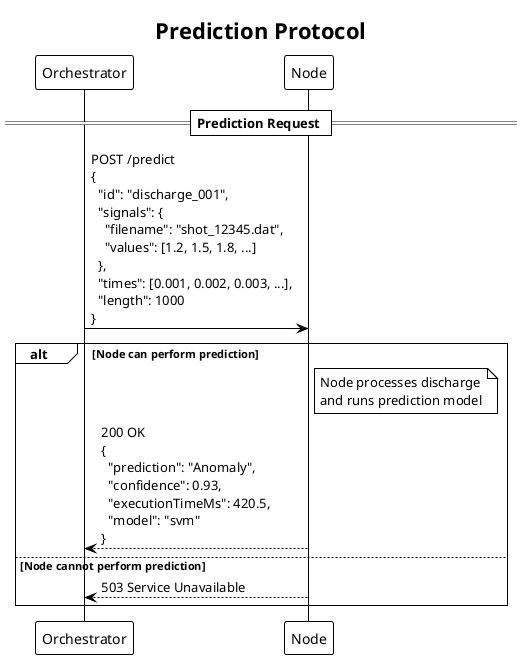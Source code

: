 @startuml prediction
!theme plain
title Prediction Protocol

participant Orchestrator
participant "Node" as Node

== Prediction Request ==
Orchestrator -> Node: POST /predict\n{\n  "id": "discharge_001",\n  "signals": {\n    "filename": "shot_12345.dat",\n    "values": [1.2, 1.5, 1.8, ...]\n  },\n  "times": [0.001, 0.002, 0.003, ...],\n  "length": 1000\n}

alt Node can perform prediction
    note right of Node: Node processes discharge\nand runs prediction model
    
    Node --> Orchestrator: 200 OK\n{\n  "prediction": "Anomaly",\n  "confidence": 0.93,\n  "executionTimeMs": 420.5,\n  "model": "svm"\n}

else Node cannot perform prediction
    Node --> Orchestrator: 503 Service Unavailable
end

@enduml